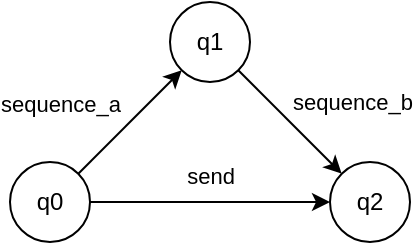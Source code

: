 <mxfile version="21.8.1" type="device">
  <diagram name="Pagina-1" id="XoXRjMPKRKvgqmu1Gu72">
    <mxGraphModel dx="1434" dy="856" grid="1" gridSize="10" guides="1" tooltips="1" connect="1" arrows="1" fold="1" page="1" pageScale="1" pageWidth="827" pageHeight="1169" math="0" shadow="0">
      <root>
        <mxCell id="0" />
        <mxCell id="1" parent="0" />
        <mxCell id="wj0IYQqH9ou-rQZwyn_V-1" style="rounded=0;orthogonalLoop=1;jettySize=auto;html=1;" edge="1" parent="1" source="wj0IYQqH9ou-rQZwyn_V-5" target="wj0IYQqH9ou-rQZwyn_V-9">
          <mxGeometry relative="1" as="geometry" />
        </mxCell>
        <mxCell id="wj0IYQqH9ou-rQZwyn_V-2" value="sequence_a" style="edgeLabel;html=1;align=center;verticalAlign=middle;resizable=0;points=[];" vertex="1" connectable="0" parent="wj0IYQqH9ou-rQZwyn_V-1">
          <mxGeometry x="0.056" y="-1" relative="1" as="geometry">
            <mxPoint x="-37" y="-9" as="offset" />
          </mxGeometry>
        </mxCell>
        <mxCell id="wj0IYQqH9ou-rQZwyn_V-14" style="edgeStyle=orthogonalEdgeStyle;rounded=0;orthogonalLoop=1;jettySize=auto;html=1;" edge="1" parent="1" source="wj0IYQqH9ou-rQZwyn_V-5" target="wj0IYQqH9ou-rQZwyn_V-6">
          <mxGeometry relative="1" as="geometry" />
        </mxCell>
        <mxCell id="wj0IYQqH9ou-rQZwyn_V-15" value="send" style="edgeLabel;html=1;align=center;verticalAlign=middle;resizable=0;points=[];" vertex="1" connectable="0" parent="wj0IYQqH9ou-rQZwyn_V-14">
          <mxGeometry y="1" relative="1" as="geometry">
            <mxPoint y="-12" as="offset" />
          </mxGeometry>
        </mxCell>
        <mxCell id="wj0IYQqH9ou-rQZwyn_V-5" value="q0" style="ellipse;whiteSpace=wrap;html=1;aspect=fixed;" vertex="1" parent="1">
          <mxGeometry x="120" y="160" width="40" height="40" as="geometry" />
        </mxCell>
        <mxCell id="wj0IYQqH9ou-rQZwyn_V-6" value="q2" style="ellipse;whiteSpace=wrap;html=1;aspect=fixed;" vertex="1" parent="1">
          <mxGeometry x="280" y="160" width="40" height="40" as="geometry" />
        </mxCell>
        <mxCell id="wj0IYQqH9ou-rQZwyn_V-7" style="rounded=0;orthogonalLoop=1;jettySize=auto;html=1;" edge="1" parent="1" source="wj0IYQqH9ou-rQZwyn_V-9" target="wj0IYQqH9ou-rQZwyn_V-6">
          <mxGeometry relative="1" as="geometry" />
        </mxCell>
        <mxCell id="wj0IYQqH9ou-rQZwyn_V-8" value="sequence_b" style="edgeLabel;html=1;align=center;verticalAlign=middle;resizable=0;points=[];" vertex="1" connectable="0" parent="wj0IYQqH9ou-rQZwyn_V-7">
          <mxGeometry x="-0.251" y="-2" relative="1" as="geometry">
            <mxPoint x="39" y="-5" as="offset" />
          </mxGeometry>
        </mxCell>
        <mxCell id="wj0IYQqH9ou-rQZwyn_V-9" value="q1" style="ellipse;whiteSpace=wrap;html=1;aspect=fixed;" vertex="1" parent="1">
          <mxGeometry x="200" y="80" width="40" height="40" as="geometry" />
        </mxCell>
      </root>
    </mxGraphModel>
  </diagram>
</mxfile>
